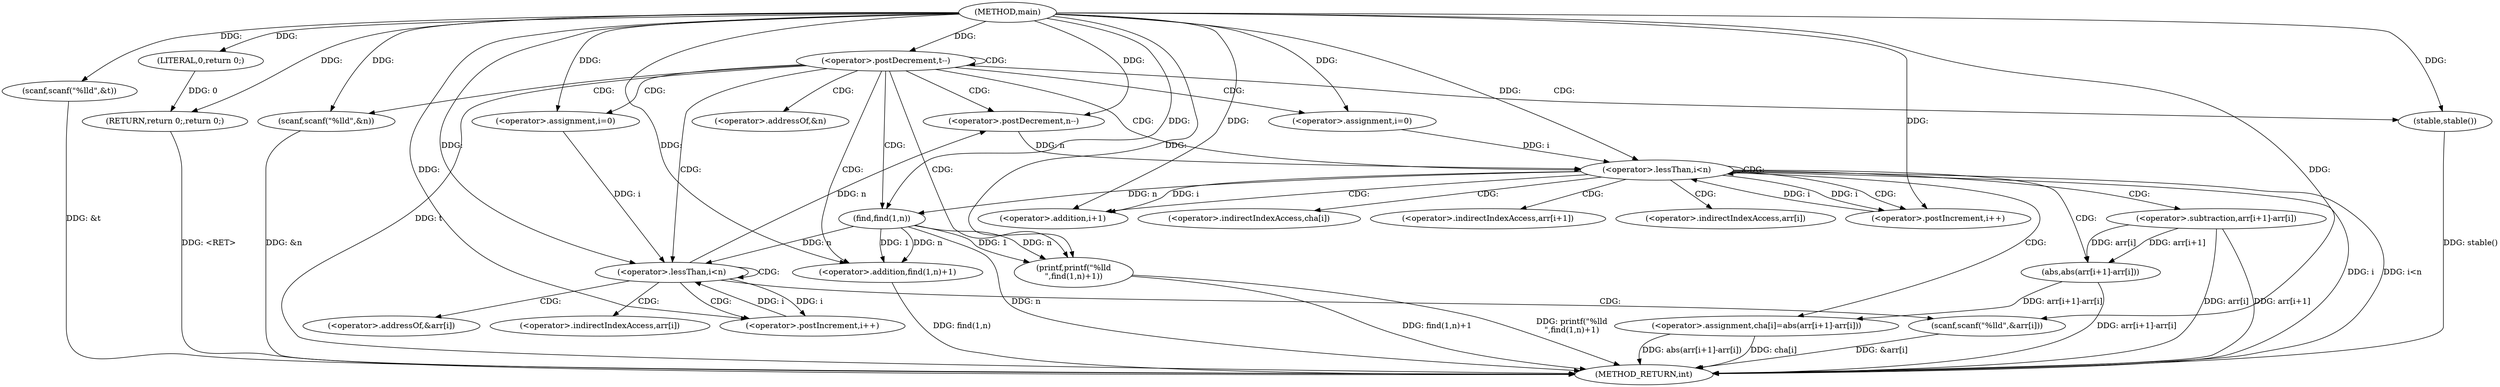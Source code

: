 digraph "main" {  
"1000283" [label = "(METHOD,main)" ]
"1000349" [label = "(METHOD_RETURN,int)" ]
"1000285" [label = "(scanf,scanf(\"%lld\",&t))" ]
"1000347" [label = "(RETURN,return 0;,return 0;)" ]
"1000290" [label = "(<operator>.postDecrement,t--)" ]
"1000348" [label = "(LITERAL,0,return 0;)" ]
"1000293" [label = "(scanf,scanf(\"%lld\",&n))" ]
"1000313" [label = "(<operator>.postDecrement,n--)" ]
"1000339" [label = "(stable,stable())" ]
"1000340" [label = "(printf,printf(\"%lld\n\",find(1,n)+1))" ]
"1000299" [label = "(<operator>.assignment,i=0)" ]
"1000302" [label = "(<operator>.lessThan,i<n)" ]
"1000305" [label = "(<operator>.postIncrement,i++)" ]
"1000307" [label = "(scanf,scanf(\"%lld\",&arr[i]))" ]
"1000317" [label = "(<operator>.assignment,i=0)" ]
"1000320" [label = "(<operator>.lessThan,i<n)" ]
"1000323" [label = "(<operator>.postIncrement,i++)" ]
"1000325" [label = "(<operator>.assignment,cha[i]=abs(arr[i+1]-arr[i]))" ]
"1000342" [label = "(<operator>.addition,find(1,n)+1)" ]
"1000329" [label = "(abs,abs(arr[i+1]-arr[i]))" ]
"1000343" [label = "(find,find(1,n))" ]
"1000330" [label = "(<operator>.subtraction,arr[i+1]-arr[i])" ]
"1000333" [label = "(<operator>.addition,i+1)" ]
"1000295" [label = "(<operator>.addressOf,&n)" ]
"1000309" [label = "(<operator>.addressOf,&arr[i])" ]
"1000326" [label = "(<operator>.indirectIndexAccess,cha[i])" ]
"1000310" [label = "(<operator>.indirectIndexAccess,arr[i])" ]
"1000331" [label = "(<operator>.indirectIndexAccess,arr[i+1])" ]
"1000336" [label = "(<operator>.indirectIndexAccess,arr[i])" ]
  "1000285" -> "1000349"  [ label = "DDG: &t"] 
  "1000290" -> "1000349"  [ label = "DDG: t"] 
  "1000293" -> "1000349"  [ label = "DDG: &n"] 
  "1000320" -> "1000349"  [ label = "DDG: i"] 
  "1000320" -> "1000349"  [ label = "DDG: i<n"] 
  "1000339" -> "1000349"  [ label = "DDG: stable()"] 
  "1000343" -> "1000349"  [ label = "DDG: n"] 
  "1000342" -> "1000349"  [ label = "DDG: find(1,n)"] 
  "1000340" -> "1000349"  [ label = "DDG: find(1,n)+1"] 
  "1000340" -> "1000349"  [ label = "DDG: printf(\"%lld\n\",find(1,n)+1)"] 
  "1000325" -> "1000349"  [ label = "DDG: cha[i]"] 
  "1000330" -> "1000349"  [ label = "DDG: arr[i+1]"] 
  "1000330" -> "1000349"  [ label = "DDG: arr[i]"] 
  "1000329" -> "1000349"  [ label = "DDG: arr[i+1]-arr[i]"] 
  "1000325" -> "1000349"  [ label = "DDG: abs(arr[i+1]-arr[i])"] 
  "1000307" -> "1000349"  [ label = "DDG: &arr[i]"] 
  "1000347" -> "1000349"  [ label = "DDG: <RET>"] 
  "1000283" -> "1000285"  [ label = "DDG: "] 
  "1000348" -> "1000347"  [ label = "DDG: 0"] 
  "1000283" -> "1000347"  [ label = "DDG: "] 
  "1000283" -> "1000348"  [ label = "DDG: "] 
  "1000283" -> "1000290"  [ label = "DDG: "] 
  "1000283" -> "1000293"  [ label = "DDG: "] 
  "1000283" -> "1000339"  [ label = "DDG: "] 
  "1000283" -> "1000299"  [ label = "DDG: "] 
  "1000283" -> "1000307"  [ label = "DDG: "] 
  "1000302" -> "1000313"  [ label = "DDG: n"] 
  "1000283" -> "1000313"  [ label = "DDG: "] 
  "1000283" -> "1000317"  [ label = "DDG: "] 
  "1000329" -> "1000325"  [ label = "DDG: arr[i+1]-arr[i]"] 
  "1000283" -> "1000340"  [ label = "DDG: "] 
  "1000343" -> "1000340"  [ label = "DDG: n"] 
  "1000343" -> "1000340"  [ label = "DDG: 1"] 
  "1000299" -> "1000302"  [ label = "DDG: i"] 
  "1000305" -> "1000302"  [ label = "DDG: i"] 
  "1000283" -> "1000302"  [ label = "DDG: "] 
  "1000343" -> "1000302"  [ label = "DDG: n"] 
  "1000302" -> "1000305"  [ label = "DDG: i"] 
  "1000283" -> "1000305"  [ label = "DDG: "] 
  "1000317" -> "1000320"  [ label = "DDG: i"] 
  "1000323" -> "1000320"  [ label = "DDG: i"] 
  "1000283" -> "1000320"  [ label = "DDG: "] 
  "1000313" -> "1000320"  [ label = "DDG: n"] 
  "1000283" -> "1000323"  [ label = "DDG: "] 
  "1000320" -> "1000323"  [ label = "DDG: i"] 
  "1000343" -> "1000342"  [ label = "DDG: n"] 
  "1000343" -> "1000342"  [ label = "DDG: 1"] 
  "1000283" -> "1000342"  [ label = "DDG: "] 
  "1000330" -> "1000329"  [ label = "DDG: arr[i]"] 
  "1000330" -> "1000329"  [ label = "DDG: arr[i+1]"] 
  "1000283" -> "1000343"  [ label = "DDG: "] 
  "1000320" -> "1000343"  [ label = "DDG: n"] 
  "1000320" -> "1000333"  [ label = "DDG: i"] 
  "1000283" -> "1000333"  [ label = "DDG: "] 
  "1000290" -> "1000342"  [ label = "CDG: "] 
  "1000290" -> "1000293"  [ label = "CDG: "] 
  "1000290" -> "1000340"  [ label = "CDG: "] 
  "1000290" -> "1000302"  [ label = "CDG: "] 
  "1000290" -> "1000290"  [ label = "CDG: "] 
  "1000290" -> "1000313"  [ label = "CDG: "] 
  "1000290" -> "1000299"  [ label = "CDG: "] 
  "1000290" -> "1000343"  [ label = "CDG: "] 
  "1000290" -> "1000320"  [ label = "CDG: "] 
  "1000290" -> "1000317"  [ label = "CDG: "] 
  "1000290" -> "1000295"  [ label = "CDG: "] 
  "1000290" -> "1000339"  [ label = "CDG: "] 
  "1000302" -> "1000305"  [ label = "CDG: "] 
  "1000302" -> "1000307"  [ label = "CDG: "] 
  "1000302" -> "1000310"  [ label = "CDG: "] 
  "1000302" -> "1000302"  [ label = "CDG: "] 
  "1000302" -> "1000309"  [ label = "CDG: "] 
  "1000320" -> "1000333"  [ label = "CDG: "] 
  "1000320" -> "1000323"  [ label = "CDG: "] 
  "1000320" -> "1000326"  [ label = "CDG: "] 
  "1000320" -> "1000330"  [ label = "CDG: "] 
  "1000320" -> "1000336"  [ label = "CDG: "] 
  "1000320" -> "1000329"  [ label = "CDG: "] 
  "1000320" -> "1000331"  [ label = "CDG: "] 
  "1000320" -> "1000325"  [ label = "CDG: "] 
  "1000320" -> "1000320"  [ label = "CDG: "] 
}
